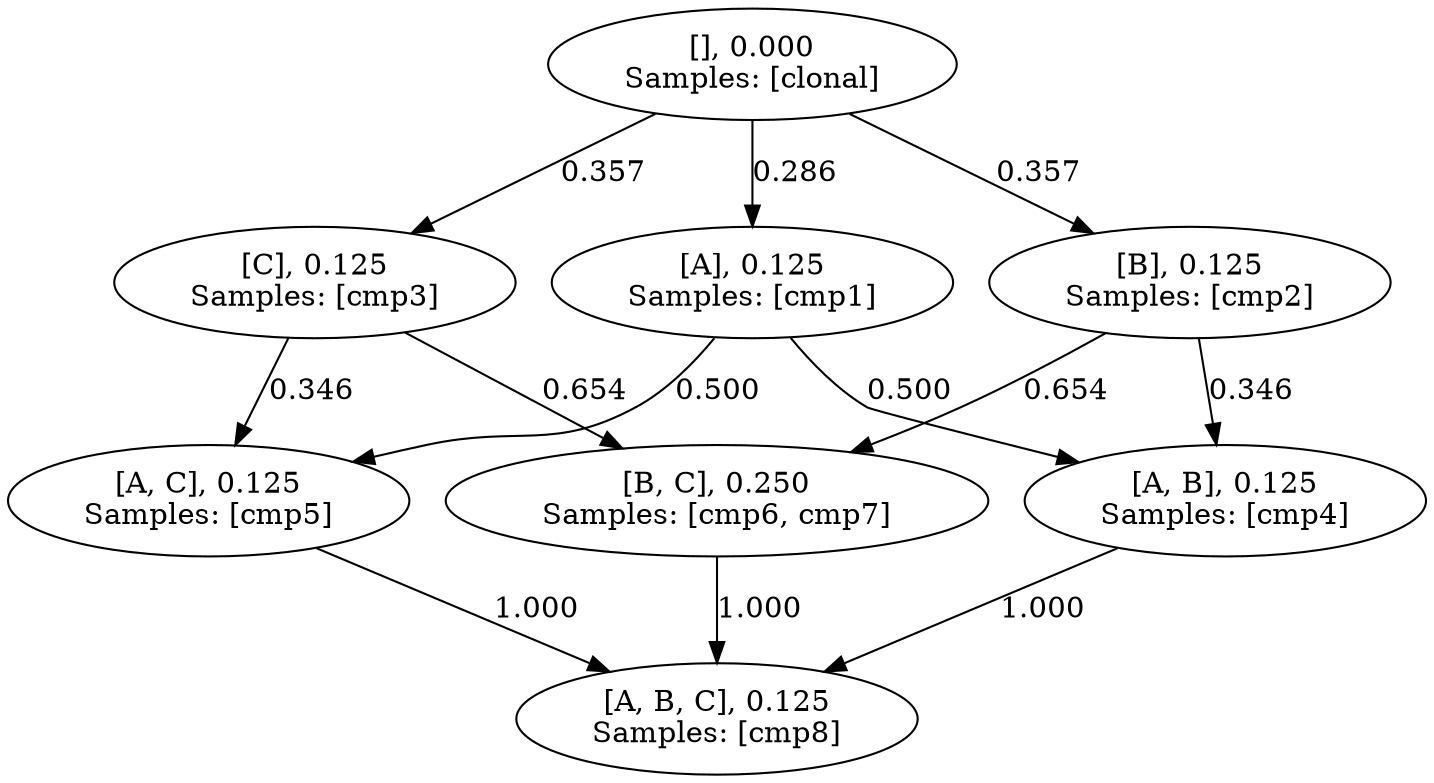 digraph g{
0 [label="[], 0.000
Samples: [clonal]
"]
1 [label="[C], 0.125
Samples: [cmp3]
"]
2 [label="[B], 0.125
Samples: [cmp2]
"]
3 [label="[A], 0.125
Samples: [cmp1]
"]
4 [label="[B, C], 0.250
Samples: [cmp6, cmp7]
"]
5 [label="[A, C], 0.125
Samples: [cmp5]
"]
6 [label="[A, B], 0.125
Samples: [cmp4]
"]
7 [label="[A, B, C], 0.125
Samples: [cmp8]
"]
0 -> 1[label="0.357"]
0 -> 2[label="0.357"]
0 -> 3[label="0.286"]
1 -> 4[label="0.654"]
1 -> 5[label="0.346"]
2 -> 4[label="0.654"]
2 -> 6[label="0.346"]
3 -> 5[label="0.500"]
3 -> 6[label="0.500"]
4 -> 7[label="1.000"]
5 -> 7[label="1.000"]
6 -> 7[label="1.000"]
}
